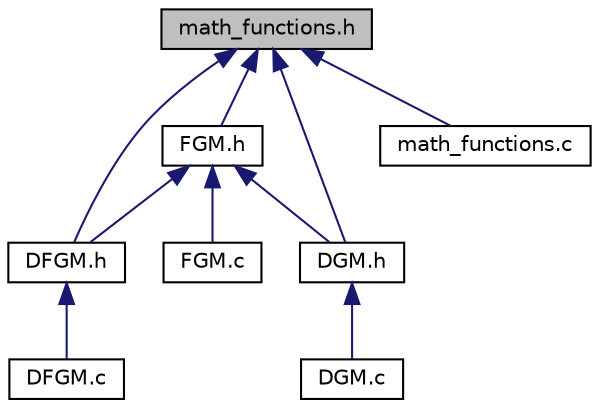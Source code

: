 digraph "math_functions.h"
{
  edge [fontname="Helvetica",fontsize="10",labelfontname="Helvetica",labelfontsize="10"];
  node [fontname="Helvetica",fontsize="10",shape=record];
  Node1 [label="math_functions.h",height=0.2,width=0.4,color="black", fillcolor="grey75", style="filled" fontcolor="black"];
  Node1 -> Node2 [dir="back",color="midnightblue",fontsize="10",style="solid",fontname="Helvetica"];
  Node2 [label="DFGM.h",height=0.2,width=0.4,color="black", fillcolor="white", style="filled",URL="$df/d86/a00012.html"];
  Node2 -> Node3 [dir="back",color="midnightblue",fontsize="10",style="solid",fontname="Helvetica"];
  Node3 [label="DFGM.c",height=0.2,width=0.4,color="black", fillcolor="white", style="filled",URL="$da/d45/a00011.html"];
  Node1 -> Node4 [dir="back",color="midnightblue",fontsize="10",style="solid",fontname="Helvetica"];
  Node4 [label="FGM.h",height=0.2,width=0.4,color="black", fillcolor="white", style="filled",URL="$d7/d7a/a00016.html"];
  Node4 -> Node2 [dir="back",color="midnightblue",fontsize="10",style="solid",fontname="Helvetica"];
  Node4 -> Node5 [dir="back",color="midnightblue",fontsize="10",style="solid",fontname="Helvetica"];
  Node5 [label="DGM.h",height=0.2,width=0.4,color="black", fillcolor="white", style="filled",URL="$d2/de7/a00014.html"];
  Node5 -> Node6 [dir="back",color="midnightblue",fontsize="10",style="solid",fontname="Helvetica"];
  Node6 [label="DGM.c",height=0.2,width=0.4,color="black", fillcolor="white", style="filled",URL="$d7/dd4/a00013.html"];
  Node4 -> Node7 [dir="back",color="midnightblue",fontsize="10",style="solid",fontname="Helvetica"];
  Node7 [label="FGM.c",height=0.2,width=0.4,color="black", fillcolor="white", style="filled",URL="$dd/d1b/a00015.html"];
  Node1 -> Node5 [dir="back",color="midnightblue",fontsize="10",style="solid",fontname="Helvetica"];
  Node1 -> Node8 [dir="back",color="midnightblue",fontsize="10",style="solid",fontname="Helvetica"];
  Node8 [label="math_functions.c",height=0.2,width=0.4,color="black", fillcolor="white", style="filled",URL="$db/db2/a00020.html"];
}
